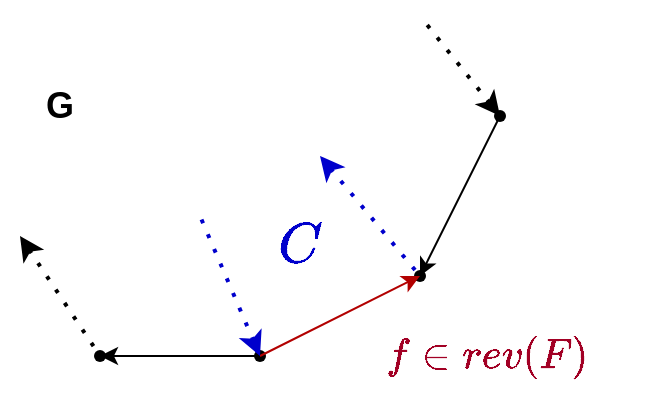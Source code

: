 <mxfile version="21.5.0" type="device">
  <diagram name="Page-1" id="V5jDszUlmnTWUOPBSBF2">
    <mxGraphModel dx="536" dy="364" grid="1" gridSize="10" guides="1" tooltips="1" connect="1" arrows="1" fold="1" page="1" pageScale="1" pageWidth="827" pageHeight="1169" math="1" shadow="0">
      <root>
        <mxCell id="0" />
        <mxCell id="1" parent="0" />
        <mxCell id="P6_PLEU_mZZHy8y2LjJ5-1" value="" style="shape=waypoint;sketch=0;fillStyle=solid;size=6;pointerEvents=1;points=[];fillColor=none;resizable=0;rotatable=0;perimeter=centerPerimeter;snapToPoint=1;" parent="1" vertex="1">
          <mxGeometry x="230" y="590" width="20" height="20" as="geometry" />
        </mxCell>
        <mxCell id="P6_PLEU_mZZHy8y2LjJ5-2" value="" style="shape=waypoint;sketch=0;fillStyle=solid;size=6;pointerEvents=1;points=[];fillColor=none;resizable=0;rotatable=0;perimeter=centerPerimeter;snapToPoint=1;" parent="1" vertex="1">
          <mxGeometry x="310" y="590" width="20" height="20" as="geometry" />
        </mxCell>
        <mxCell id="P6_PLEU_mZZHy8y2LjJ5-3" value="" style="shape=waypoint;sketch=0;fillStyle=solid;size=6;pointerEvents=1;points=[];fillColor=none;resizable=0;rotatable=0;perimeter=centerPerimeter;snapToPoint=1;" parent="1" vertex="1">
          <mxGeometry x="390" y="550" width="20" height="20" as="geometry" />
        </mxCell>
        <mxCell id="P6_PLEU_mZZHy8y2LjJ5-4" value="" style="shape=waypoint;sketch=0;fillStyle=solid;size=6;pointerEvents=1;points=[];fillColor=none;resizable=0;rotatable=0;perimeter=centerPerimeter;snapToPoint=1;" parent="1" vertex="1">
          <mxGeometry x="430" y="470" width="20" height="20" as="geometry" />
        </mxCell>
        <mxCell id="P6_PLEU_mZZHy8y2LjJ5-5" value="" style="endArrow=none;dashed=1;html=1;dashPattern=1 3;strokeWidth=2;rounded=0;startArrow=classic;startFill=1;" parent="1" target="P6_PLEU_mZZHy8y2LjJ5-1" edge="1">
          <mxGeometry width="50" height="50" relative="1" as="geometry">
            <mxPoint x="200" y="540" as="sourcePoint" />
            <mxPoint x="190" y="520" as="targetPoint" />
          </mxGeometry>
        </mxCell>
        <mxCell id="P6_PLEU_mZZHy8y2LjJ5-6" value="" style="endArrow=none;dashed=1;html=1;dashPattern=1 3;strokeWidth=2;rounded=0;startArrow=classic;startFill=1;" parent="1" source="P6_PLEU_mZZHy8y2LjJ5-4" edge="1">
          <mxGeometry width="50" height="50" relative="1" as="geometry">
            <mxPoint x="370" y="600" as="sourcePoint" />
            <mxPoint x="400" y="430" as="targetPoint" />
          </mxGeometry>
        </mxCell>
        <mxCell id="P6_PLEU_mZZHy8y2LjJ5-7" value="" style="endArrow=classic;html=1;rounded=0;" parent="1" source="P6_PLEU_mZZHy8y2LjJ5-4" target="P6_PLEU_mZZHy8y2LjJ5-3" edge="1">
          <mxGeometry width="50" height="50" relative="1" as="geometry">
            <mxPoint x="370" y="600" as="sourcePoint" />
            <mxPoint x="420" y="550" as="targetPoint" />
          </mxGeometry>
        </mxCell>
        <mxCell id="P6_PLEU_mZZHy8y2LjJ5-8" value="" style="endArrow=classic;html=1;rounded=0;fillColor=#e51400;strokeColor=#B20000;" parent="1" source="P6_PLEU_mZZHy8y2LjJ5-2" target="P6_PLEU_mZZHy8y2LjJ5-3" edge="1">
          <mxGeometry width="50" height="50" relative="1" as="geometry">
            <mxPoint x="370" y="600" as="sourcePoint" />
            <mxPoint x="310" y="540" as="targetPoint" />
          </mxGeometry>
        </mxCell>
        <mxCell id="P6_PLEU_mZZHy8y2LjJ5-9" value="" style="endArrow=classic;html=1;rounded=0;entryX=0.517;entryY=0.367;entryDx=0;entryDy=0;entryPerimeter=0;" parent="1" source="P6_PLEU_mZZHy8y2LjJ5-2" target="P6_PLEU_mZZHy8y2LjJ5-1" edge="1">
          <mxGeometry width="50" height="50" relative="1" as="geometry">
            <mxPoint x="370" y="600" as="sourcePoint" />
            <mxPoint x="420" y="550" as="targetPoint" />
          </mxGeometry>
        </mxCell>
        <mxCell id="P6_PLEU_mZZHy8y2LjJ5-10" value="&lt;h2&gt;&lt;font color=&quot;#a20025&quot;&gt;\( f \in rev(F)\)&lt;/font&gt;&lt;/h2&gt;" style="text;html=1;align=center;verticalAlign=middle;whiteSpace=wrap;rounded=0;" parent="1" vertex="1">
          <mxGeometry x="350" y="581.25" width="167" height="37.5" as="geometry" />
        </mxCell>
        <mxCell id="P6_PLEU_mZZHy8y2LjJ5-11" value="&lt;h2&gt;G&lt;/h2&gt;" style="text;html=1;strokeColor=none;fillColor=none;align=center;verticalAlign=middle;whiteSpace=wrap;rounded=0;" parent="1" vertex="1">
          <mxGeometry x="190" y="460" width="60" height="30" as="geometry" />
        </mxCell>
        <mxCell id="4GQPhcDxsIPB-ATdOpuB-1" value="" style="endArrow=none;dashed=1;html=1;dashPattern=1 3;strokeWidth=2;rounded=0;startArrow=classic;startFill=1;exitX=0.442;exitY=0.35;exitDx=0;exitDy=0;exitPerimeter=0;fillColor=#dae8fc;strokeColor=#0000CC;" parent="1" source="P6_PLEU_mZZHy8y2LjJ5-2" edge="1">
          <mxGeometry width="50" height="50" relative="1" as="geometry">
            <mxPoint x="370" y="640" as="sourcePoint" />
            <mxPoint x="290" y="530" as="targetPoint" />
          </mxGeometry>
        </mxCell>
        <mxCell id="4GQPhcDxsIPB-ATdOpuB-2" value="" style="endArrow=none;dashed=1;html=1;dashPattern=1 3;strokeWidth=2;rounded=0;startArrow=classic;startFill=1;fillColor=#dae8fc;strokeColor=#0000CC;" parent="1" target="P6_PLEU_mZZHy8y2LjJ5-3" edge="1">
          <mxGeometry width="50" height="50" relative="1" as="geometry">
            <mxPoint x="350" y="500" as="sourcePoint" />
            <mxPoint x="300" y="540" as="targetPoint" />
          </mxGeometry>
        </mxCell>
        <mxCell id="4GQPhcDxsIPB-ATdOpuB-4" value="&lt;h1&gt;&lt;font color=&quot;#0000cc&quot;&gt;\(C\)&lt;/font&gt;&lt;/h1&gt;" style="text;html=1;strokeColor=none;fillColor=none;align=center;verticalAlign=middle;whiteSpace=wrap;rounded=0;" parent="1" vertex="1">
          <mxGeometry x="310" y="530" width="60" height="30" as="geometry" />
        </mxCell>
      </root>
    </mxGraphModel>
  </diagram>
</mxfile>

